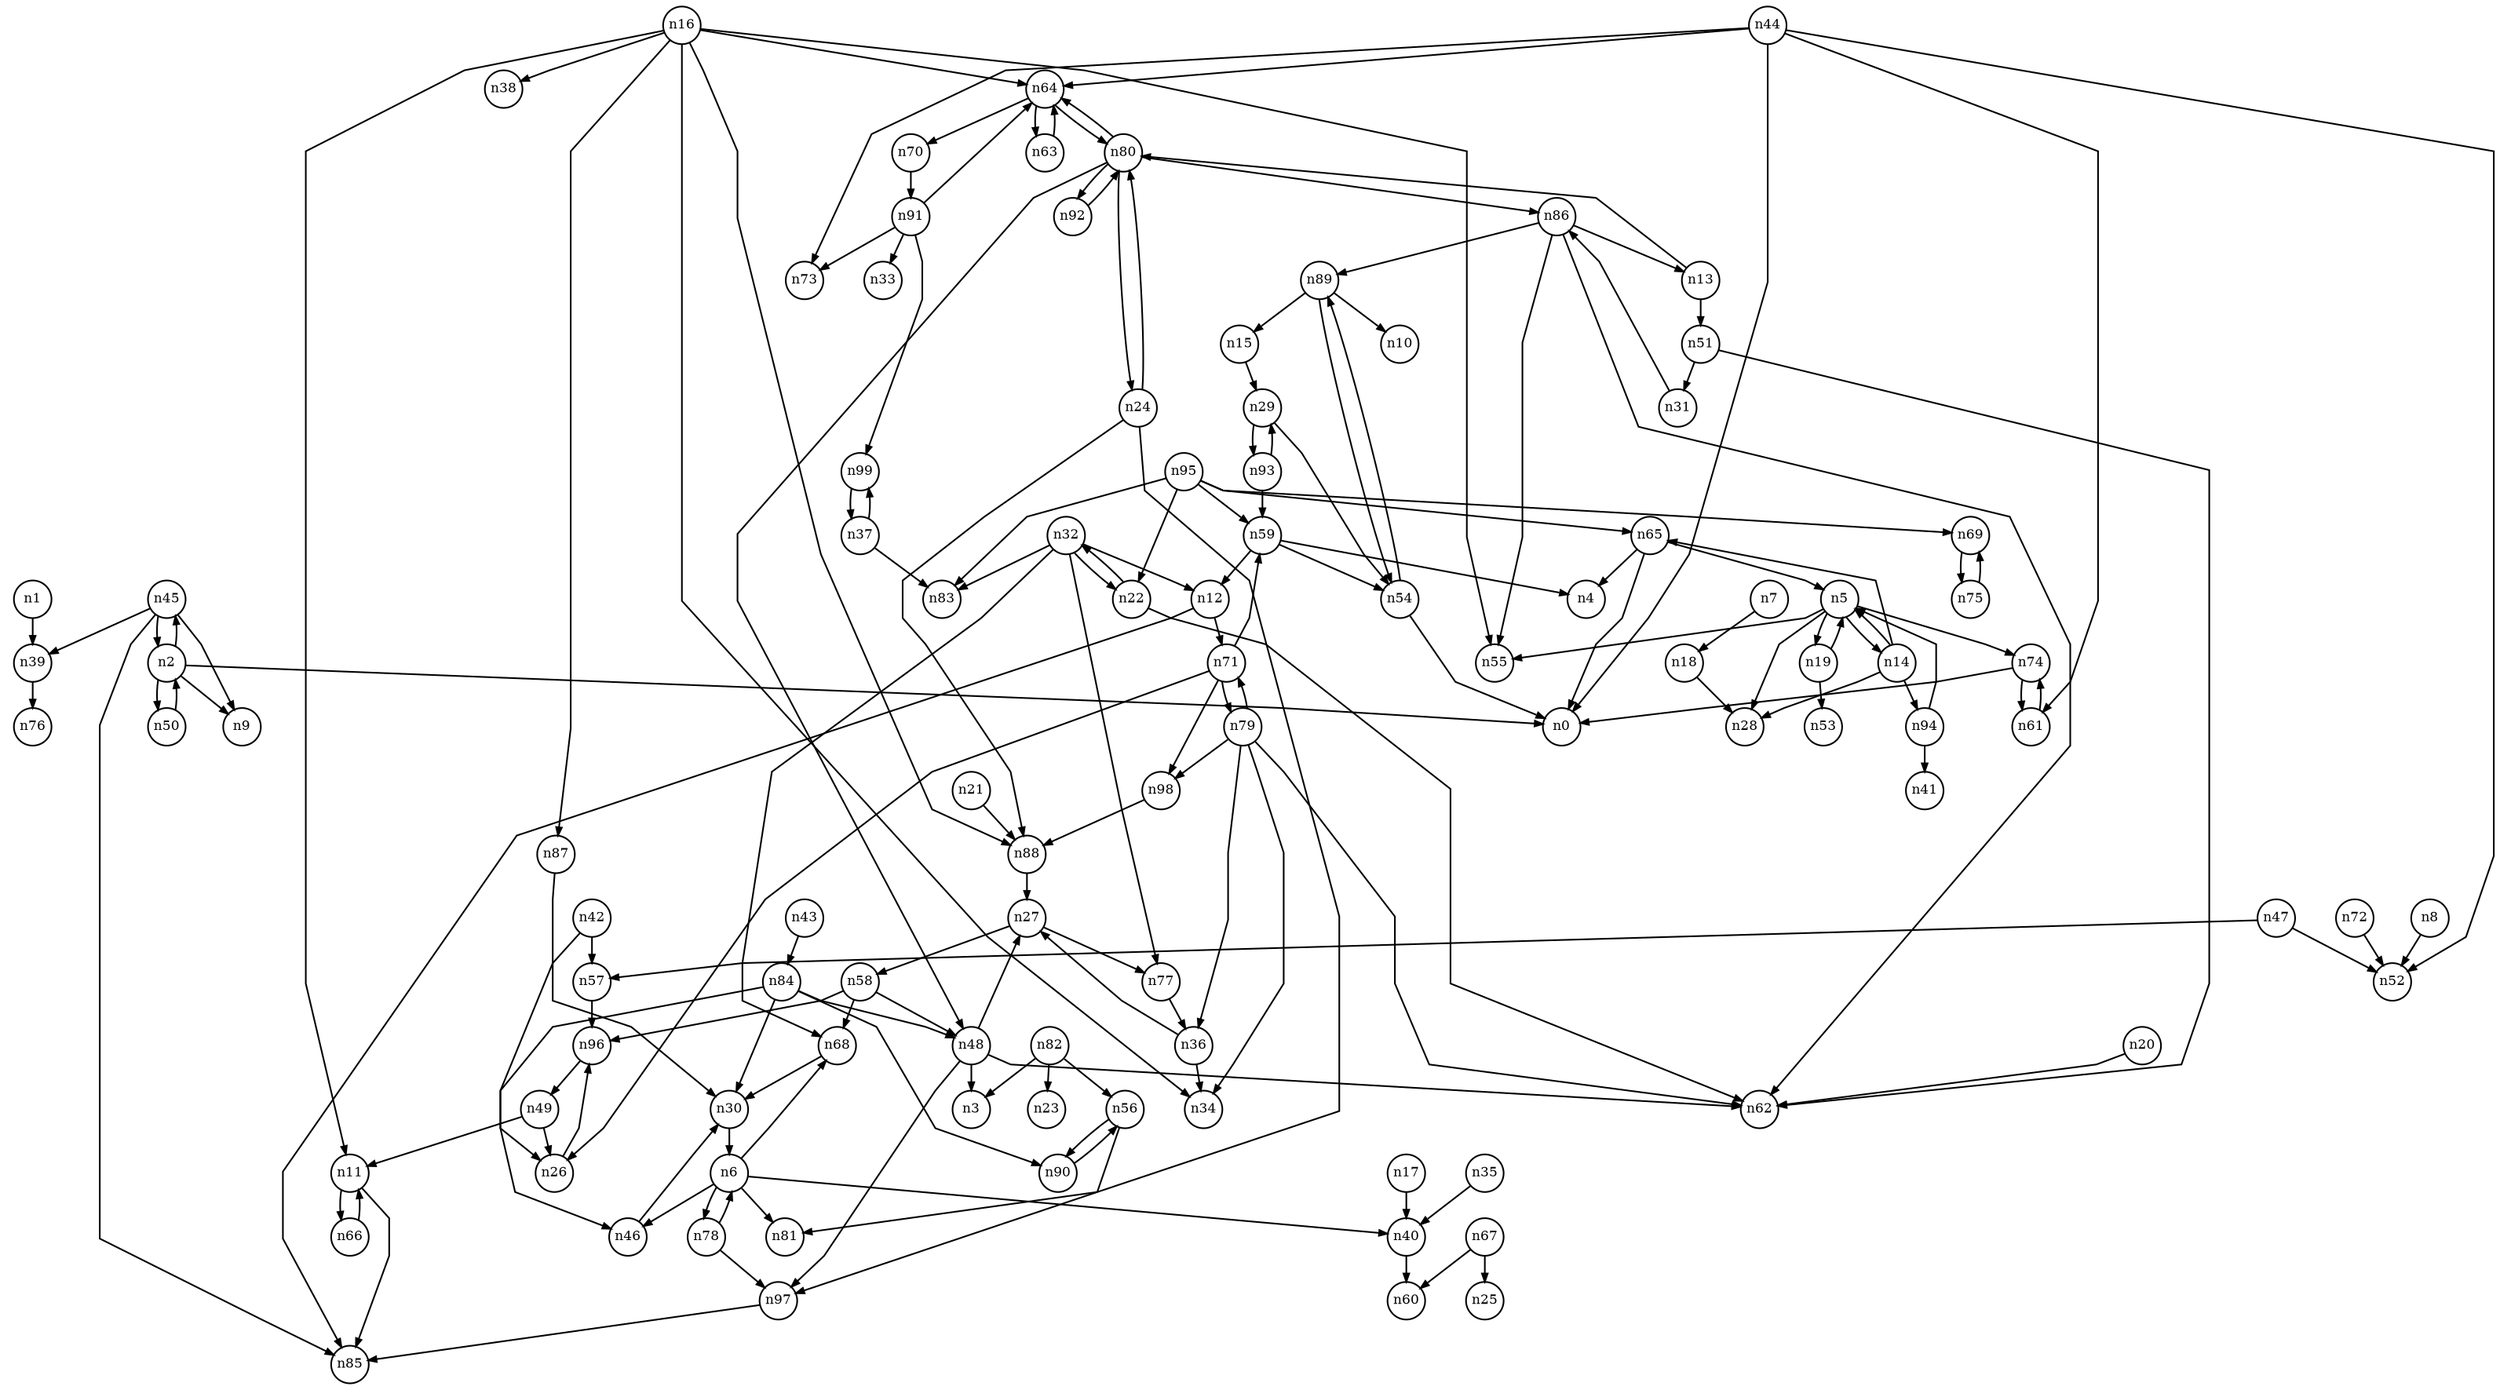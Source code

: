 digraph G{
splines=polyline;
ranksep=0.22;
nodesep=0.22;
nodesize=0.32;
fontsize=8
edge [arrowsize=0.5]
node [fontsize=8 shape=circle width=0.32 fixedsize=shape];

n39 -> n76
n1 -> n39
n2 -> n0
n2 -> n9
n2 -> n50
n2 -> n45
n50 -> n2
n14 -> n28
n14 -> n65
n14 -> n94
n14 -> n5
n5 -> n14
n5 -> n19
n5 -> n28
n5 -> n55
n5 -> n74
n19 -> n53
n19 -> n5
n74 -> n0
n74 -> n61
n40 -> n60
n6 -> n40
n6 -> n46
n6 -> n68
n6 -> n78
n6 -> n81
n46 -> n30
n68 -> n30
n78 -> n97
n78 -> n6
n18 -> n28
n7 -> n18
n8 -> n52
n66 -> n11
n11 -> n66
n11 -> n85
n12 -> n85
n12 -> n71
n51 -> n31
n51 -> n62
n13 -> n51
n13 -> n80
n65 -> n0
n65 -> n4
n65 -> n5
n94 -> n41
n94 -> n5
n29 -> n93
n29 -> n54
n15 -> n29
n16 -> n11
n16 -> n34
n16 -> n38
n16 -> n55
n16 -> n64
n16 -> n87
n16 -> n88
n64 -> n63
n64 -> n70
n64 -> n80
n87 -> n30
n88 -> n27
n17 -> n40
n20 -> n62
n21 -> n88
n22 -> n62
n22 -> n32
n24 -> n81
n24 -> n88
n24 -> n80
n96 -> n49
n26 -> n96
n77 -> n36
n27 -> n77
n27 -> n58
n93 -> n59
n93 -> n29
n32 -> n12
n32 -> n22
n32 -> n68
n32 -> n77
n32 -> n83
n35 -> n40
n36 -> n27
n36 -> n34
n37 -> n83
n37 -> n99
n99 -> n37
n42 -> n26
n42 -> n57
n57 -> n96
n84 -> n30
n84 -> n46
n84 -> n48
n84 -> n90
n43 -> n84
n44 -> n0
n44 -> n52
n44 -> n61
n44 -> n64
n44 -> n73
n61 -> n74
n45 -> n2
n45 -> n9
n45 -> n39
n45 -> n85
n30 -> n6
n47 -> n52
n47 -> n57
n48 -> n3
n48 -> n27
n48 -> n62
n48 -> n97
n97 -> n85
n49 -> n11
n49 -> n26
n31 -> n86
n54 -> n0
n54 -> n89
n89 -> n10
n89 -> n15
n89 -> n54
n90 -> n56
n56 -> n90
n56 -> n97
n58 -> n48
n58 -> n68
n58 -> n96
n59 -> n4
n59 -> n12
n59 -> n54
n63 -> n64
n70 -> n91
n67 -> n25
n67 -> n60
n71 -> n26
n71 -> n59
n71 -> n79
n71 -> n98
n79 -> n34
n79 -> n36
n79 -> n62
n79 -> n98
n79 -> n71
n98 -> n88
n72 -> n52
n69 -> n75
n75 -> n69
n80 -> n24
n80 -> n48
n80 -> n64
n80 -> n86
n80 -> n92
n86 -> n13
n86 -> n55
n86 -> n62
n86 -> n89
n92 -> n80
n82 -> n3
n82 -> n23
n82 -> n56
n91 -> n33
n91 -> n64
n91 -> n73
n91 -> n99
n95 -> n22
n95 -> n59
n95 -> n65
n95 -> n69
n95 -> n83
}
